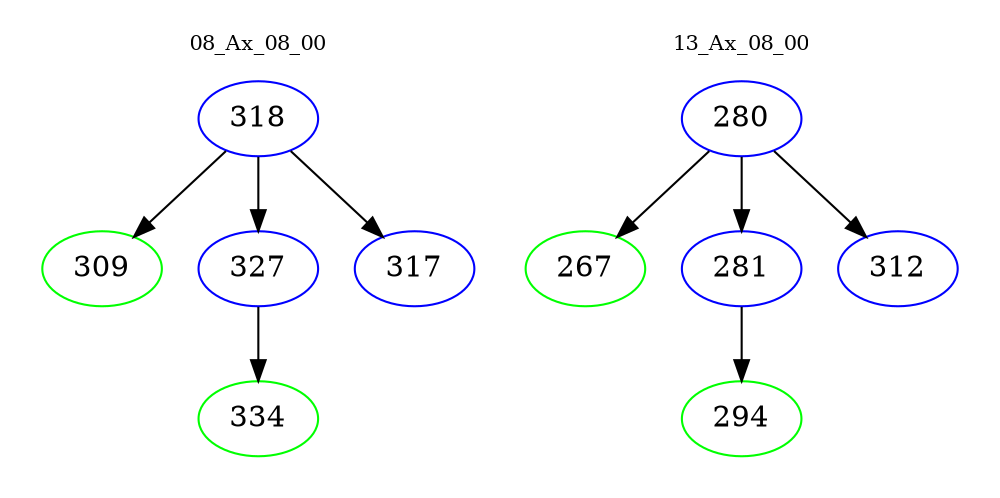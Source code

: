 digraph{
subgraph cluster_0 {
color = white
label = "08_Ax_08_00";
fontsize=10;
T0_318 [label="318", color="blue"]
T0_318 -> T0_309 [color="black"]
T0_309 [label="309", color="green"]
T0_318 -> T0_327 [color="black"]
T0_327 [label="327", color="blue"]
T0_327 -> T0_334 [color="black"]
T0_334 [label="334", color="green"]
T0_318 -> T0_317 [color="black"]
T0_317 [label="317", color="blue"]
}
subgraph cluster_1 {
color = white
label = "13_Ax_08_00";
fontsize=10;
T1_280 [label="280", color="blue"]
T1_280 -> T1_267 [color="black"]
T1_267 [label="267", color="green"]
T1_280 -> T1_281 [color="black"]
T1_281 [label="281", color="blue"]
T1_281 -> T1_294 [color="black"]
T1_294 [label="294", color="green"]
T1_280 -> T1_312 [color="black"]
T1_312 [label="312", color="blue"]
}
}
